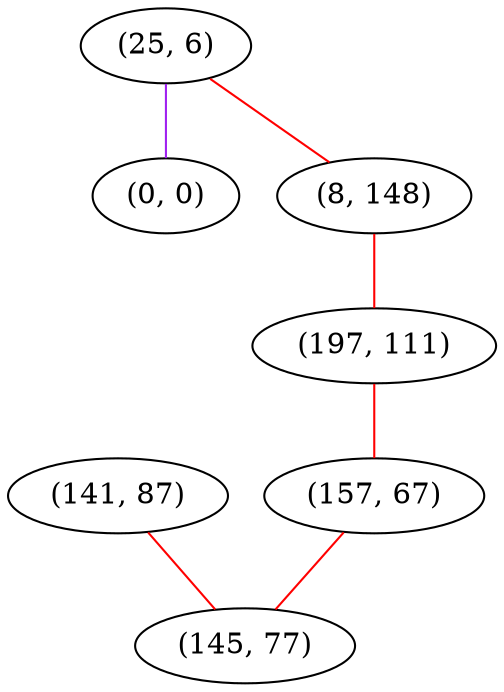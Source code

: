 graph "" {
"(141, 87)";
"(25, 6)";
"(0, 0)";
"(8, 148)";
"(197, 111)";
"(157, 67)";
"(145, 77)";
"(141, 87)" -- "(145, 77)"  [color=red, key=0, weight=1];
"(25, 6)" -- "(0, 0)"  [color=purple, key=0, weight=4];
"(25, 6)" -- "(8, 148)"  [color=red, key=0, weight=1];
"(8, 148)" -- "(197, 111)"  [color=red, key=0, weight=1];
"(197, 111)" -- "(157, 67)"  [color=red, key=0, weight=1];
"(157, 67)" -- "(145, 77)"  [color=red, key=0, weight=1];
}
